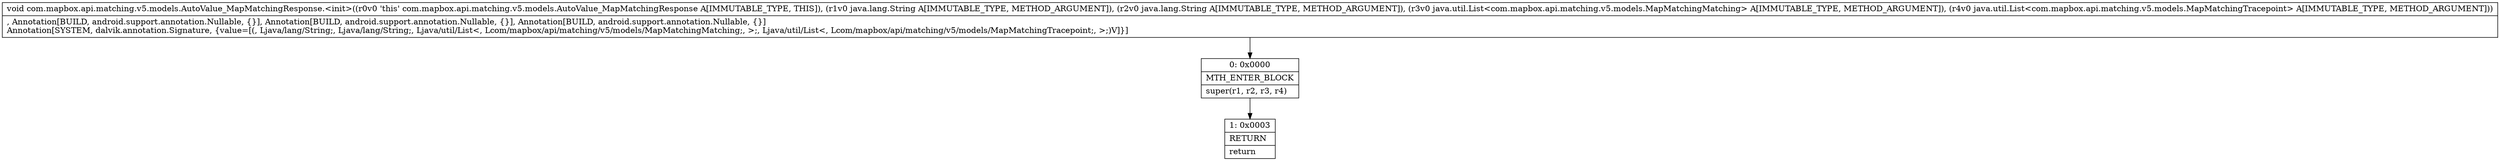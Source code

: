 digraph "CFG forcom.mapbox.api.matching.v5.models.AutoValue_MapMatchingResponse.\<init\>(Ljava\/lang\/String;Ljava\/lang\/String;Ljava\/util\/List;Ljava\/util\/List;)V" {
Node_0 [shape=record,label="{0\:\ 0x0000|MTH_ENTER_BLOCK\l|super(r1, r2, r3, r4)\l}"];
Node_1 [shape=record,label="{1\:\ 0x0003|RETURN\l|return\l}"];
MethodNode[shape=record,label="{void com.mapbox.api.matching.v5.models.AutoValue_MapMatchingResponse.\<init\>((r0v0 'this' com.mapbox.api.matching.v5.models.AutoValue_MapMatchingResponse A[IMMUTABLE_TYPE, THIS]), (r1v0 java.lang.String A[IMMUTABLE_TYPE, METHOD_ARGUMENT]), (r2v0 java.lang.String A[IMMUTABLE_TYPE, METHOD_ARGUMENT]), (r3v0 java.util.List\<com.mapbox.api.matching.v5.models.MapMatchingMatching\> A[IMMUTABLE_TYPE, METHOD_ARGUMENT]), (r4v0 java.util.List\<com.mapbox.api.matching.v5.models.MapMatchingTracepoint\> A[IMMUTABLE_TYPE, METHOD_ARGUMENT]))  | , Annotation[BUILD, android.support.annotation.Nullable, \{\}], Annotation[BUILD, android.support.annotation.Nullable, \{\}], Annotation[BUILD, android.support.annotation.Nullable, \{\}]\lAnnotation[SYSTEM, dalvik.annotation.Signature, \{value=[(, Ljava\/lang\/String;, Ljava\/lang\/String;, Ljava\/util\/List\<, Lcom\/mapbox\/api\/matching\/v5\/models\/MapMatchingMatching;, \>;, Ljava\/util\/List\<, Lcom\/mapbox\/api\/matching\/v5\/models\/MapMatchingTracepoint;, \>;)V]\}]\l}"];
MethodNode -> Node_0;
Node_0 -> Node_1;
}

